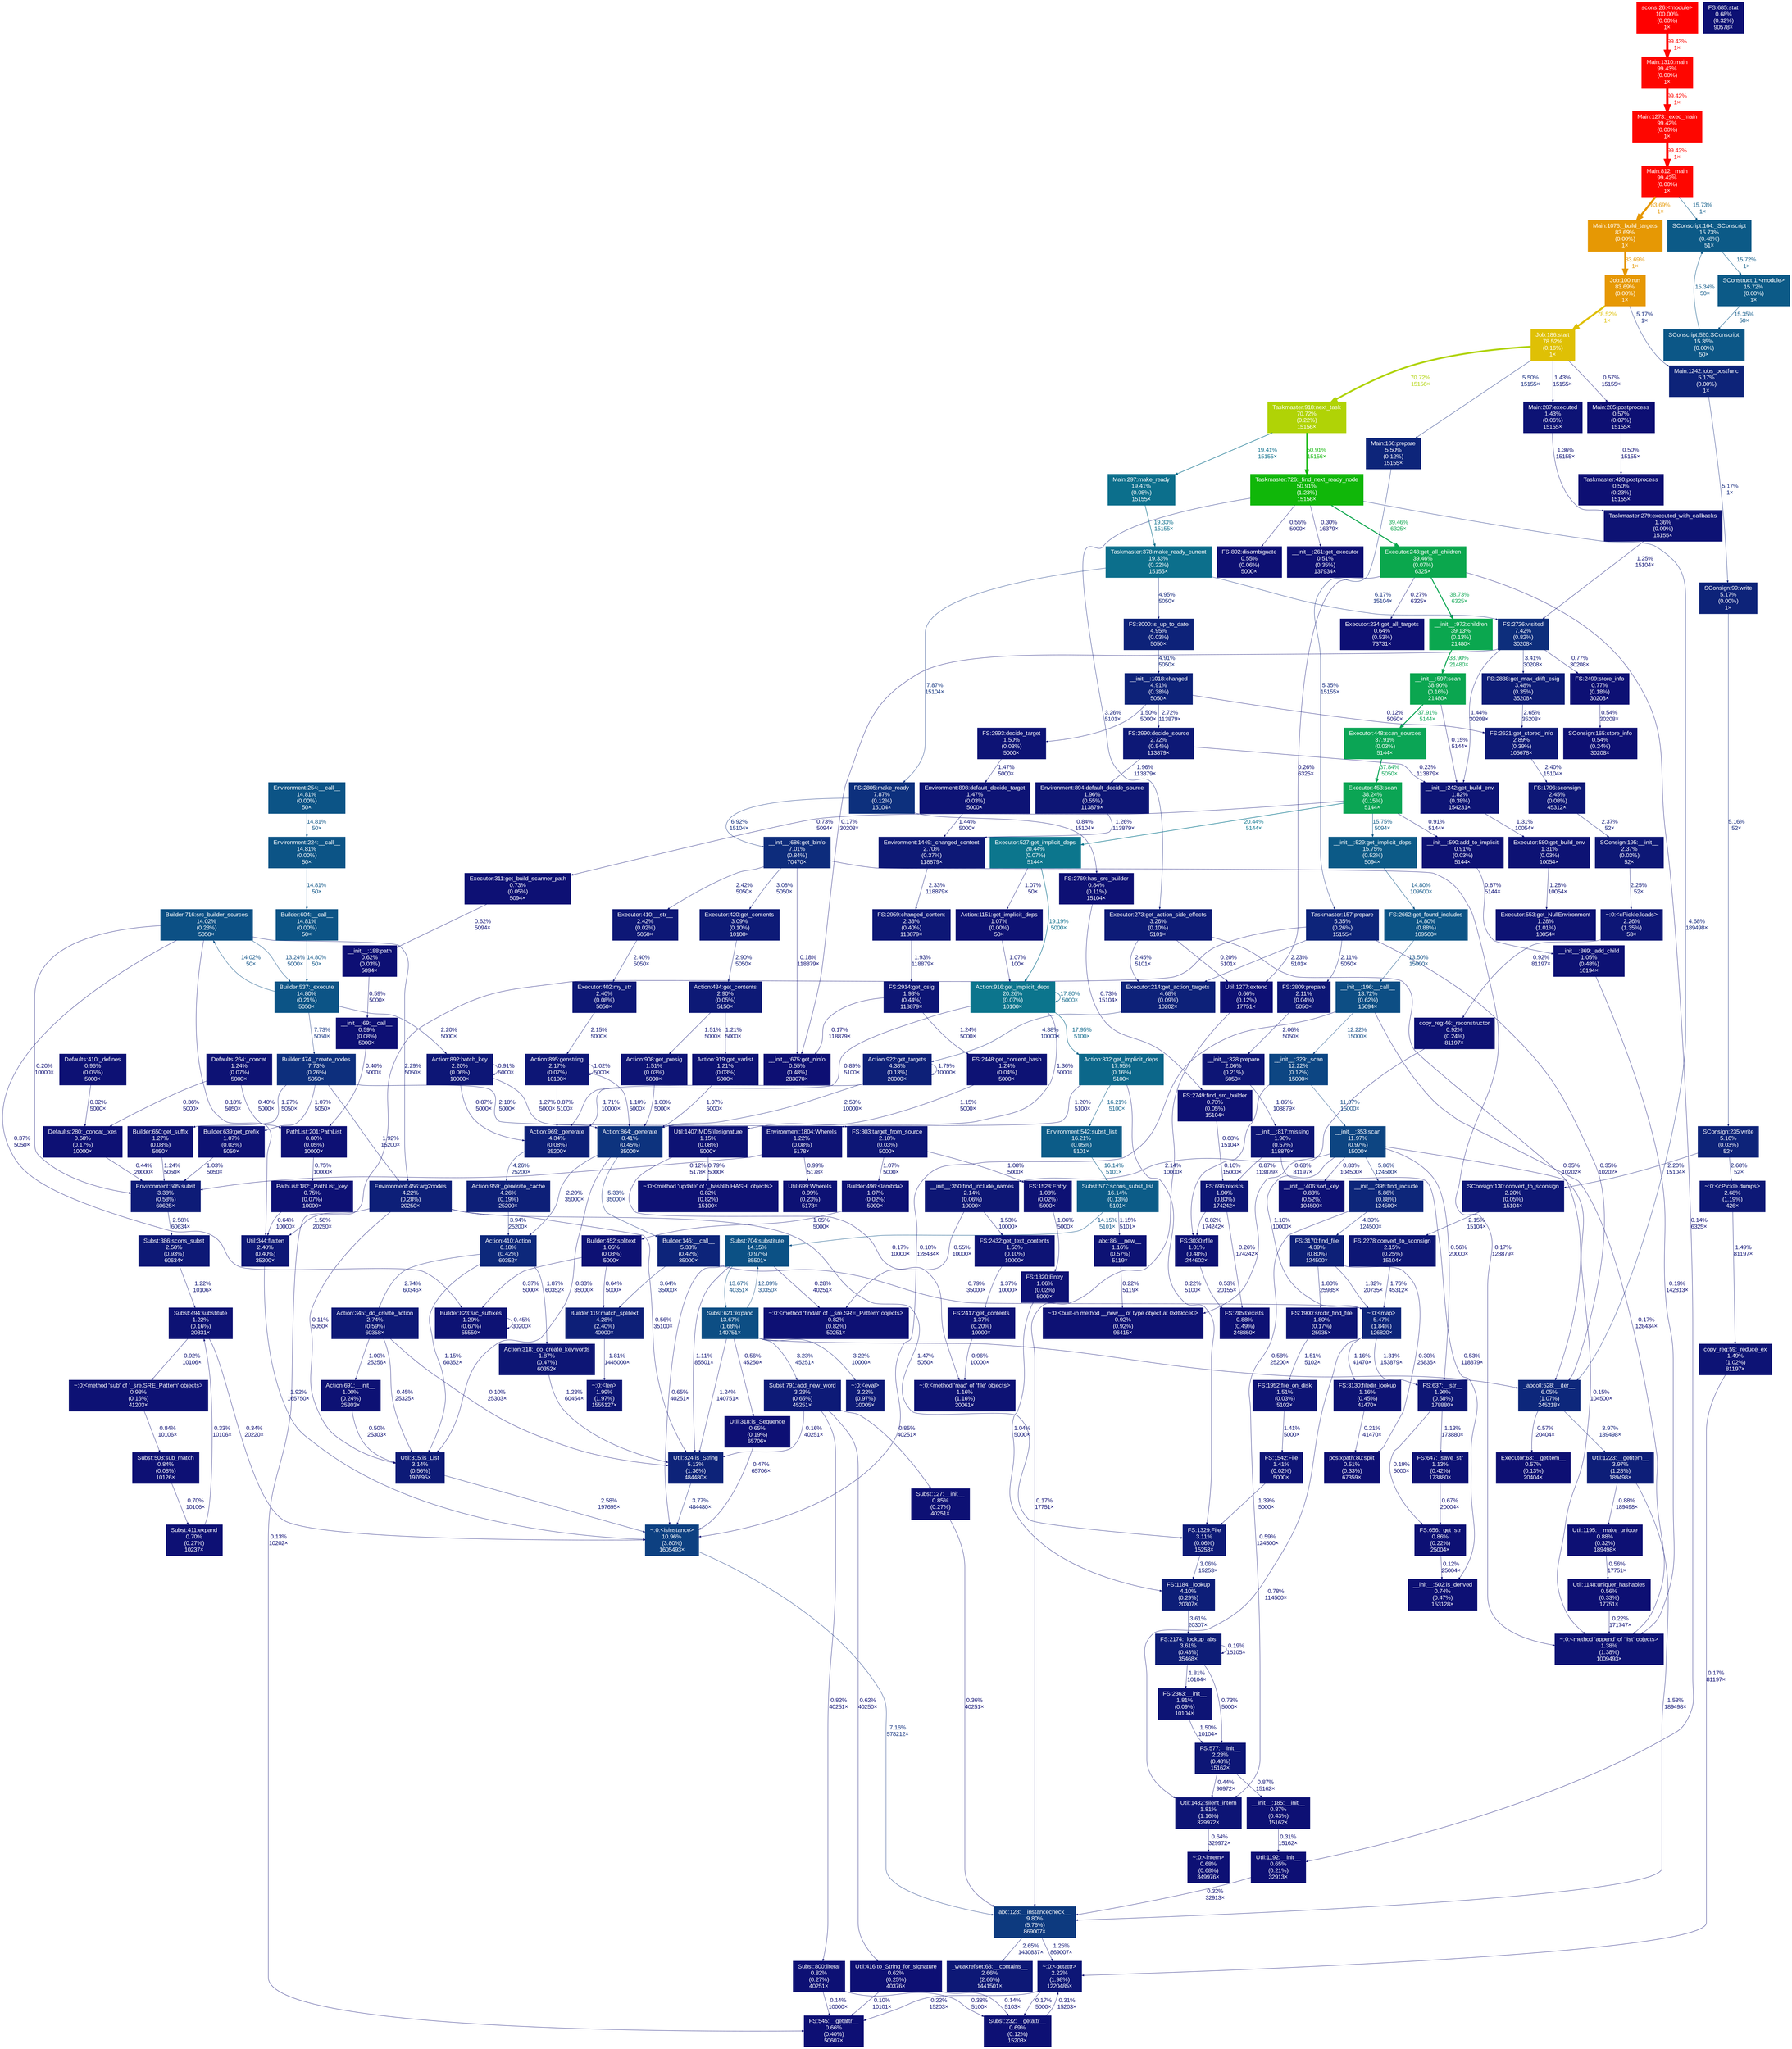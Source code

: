 digraph {
	graph [ranksep=0.25, fontname=Arial, nodesep=0.125];
	node [fontname=Arial, style=filled, height=0, width=0, shape=box, fontcolor=white];
	edge [fontname=Arial];
	0 [color="#0d1c77", fontcolor="#ffffff", fontsize="10.00", label="FS:2174:_lookup_abs\n3.61%\n(0.43%)\n35468×"];
	0 -> 0 [color="#0d0e73", label="0.19%\n15105×", arrowsize="0.35", fontsize="10.00", fontcolor="#0d0e73", labeldistance="0.50", penwidth="0.50"];
	0 -> 1143 [color="#0d1475", label="1.81%\n10104×", arrowsize="0.35", fontsize="10.00", fontcolor="#0d1475", labeldistance="0.50", penwidth="0.50"];
	0 -> 478 [color="#0d1074", label="0.73%\n5000×", arrowsize="0.35", fontsize="10.00", fontcolor="#0d1074", labeldistance="0.50", penwidth="0.50"];
	1 [color="#0d1e78", fontcolor="#ffffff", fontsize="10.00", label="FS:1184:_lookup\n4.10%\n(0.29%)\n20307×"];
	1 -> 0 [color="#0d1c77", label="3.61%\n20307×", arrowsize="0.35", fontsize="10.00", fontcolor="#0d1c77", labeldistance="0.50", penwidth="0.50"];
	3 [color="#10b709", fontcolor="#ffffff", fontsize="10.00", label="Taskmaster:726:_find_next_ready_node\n50.91%\n(1.23%)\n15156×"];
	3 -> 453 [color="#0d2179", label="4.68%\n189498×", arrowsize="0.35", fontsize="10.00", fontcolor="#0d2179", labeldistance="0.50", penwidth="0.50"];
	3 -> 263 [color="#0d0f73", label="0.55%\n5000×", arrowsize="0.35", fontsize="10.00", fontcolor="#0d0f73", labeldistance="0.50", penwidth="0.50"];
	3 -> 809 [color="#0ba74d", label="39.46%\n6325×", arrowsize="0.63", fontsize="10.00", fontcolor="#0ba74d", labeldistance="1.58", penwidth="1.58"];
	3 -> 211 [color="#0d0e73", label="0.30%\n16379×", arrowsize="0.35", fontsize="10.00", fontcolor="#0d0e73", labeldistance="0.50", penwidth="0.50"];
	3 -> 414 [color="#0d1b77", label="3.26%\n5101×", arrowsize="0.35", fontsize="10.00", fontcolor="#0d1b77", labeldistance="0.50", penwidth="0.50"];
	8 [color="#0d1174", fontcolor="#ffffff", fontsize="10.00", label="Util:699:WhereIs\n0.99%\n(0.23%)\n5178×"];
	9 [color="#0d1274", fontcolor="#ffffff", fontsize="10.00", label="Environment:1804:WhereIs\n1.22%\n(0.08%)\n5178×"];
	9 -> 8 [color="#0d1174", label="0.99%\n5178×", arrowsize="0.35", fontsize="10.00", fontcolor="#0d1174", labeldistance="0.50", penwidth="0.50"];
	9 -> 280 [color="#0d0d73", label="0.12%\n5178×", arrowsize="0.35", fontsize="10.00", fontcolor="#0d0d73", labeldistance="0.50", penwidth="0.50"];
	14 [color="#0d1676", fontcolor="#ffffff", fontsize="10.00", label="Action:892:batch_key\n2.20%\n(0.06%)\n10000×"];
	14 -> 715 [color="#0d1274", label="1.27%\n5000×", arrowsize="0.35", fontsize="10.00", fontcolor="#0d1274", labeldistance="0.50", penwidth="0.50"];
	14 -> 14 [color="#0d1074", label="0.91%\n5000×", arrowsize="0.35", fontsize="10.00", fontcolor="#0d1074", labeldistance="0.50", penwidth="0.50"];
	14 -> 271 [color="#0d1074", label="0.87%\n5000×", arrowsize="0.35", fontsize="10.00", fontcolor="#0d1074", labeldistance="0.50", penwidth="0.50"];
	15 [color="#0c5486", fontcolor="#ffffff", fontsize="10.00", label="Builder:537:_execute\n14.80%\n(0.21%)\n5050×"];
	15 -> 14 [color="#0d1676", label="2.20%\n5000×", arrowsize="0.35", fontsize="10.00", fontcolor="#0d1676", labeldistance="0.50", penwidth="0.50"];
	15 -> 17 [color="#0d2f7d", label="7.73%\n5050×", arrowsize="0.35", fontsize="10.00", fontcolor="#0d2f7d", labeldistance="0.50", penwidth="0.50"];
	15 -> 183 [color="#0c5085", label="14.02%\n50×", arrowsize="0.37", fontsize="10.00", fontcolor="#0c5085", labeldistance="0.56", penwidth="0.56"];
	17 [color="#0d2f7d", fontcolor="#ffffff", fontsize="10.00", label="Builder:474:_create_nodes\n7.73%\n(0.26%)\n5050×"];
	17 -> 289 [color="#0d1575", label="1.92%\n15200×", arrowsize="0.35", fontsize="10.00", fontcolor="#0d1575", labeldistance="0.50", penwidth="0.50"];
	17 -> 286 [color="#0d1174", label="1.07%\n5050×", arrowsize="0.35", fontsize="10.00", fontcolor="#0d1174", labeldistance="0.50", penwidth="0.50"];
	17 -> 124 [color="#0d1676", label="2.18%\n5000×", arrowsize="0.35", fontsize="10.00", fontcolor="#0d1676", labeldistance="0.50", penwidth="0.50"];
	17 -> 221 [color="#0d1274", label="1.27%\n5050×", arrowsize="0.35", fontsize="10.00", fontcolor="#0d1274", labeldistance="0.50", penwidth="0.50"];
	25 [color="#0d4e84", fontcolor="#ffffff", fontsize="10.00", label="Subst:621:expand\n13.67%\n(1.68%)\n140751×"];
	25 -> 384 [color="#0d1274", label="1.24%\n140751×", arrowsize="0.35", fontsize="10.00", fontcolor="#0d1274", labeldistance="0.50", penwidth="0.50"];
	25 -> 453 [color="#0d0f73", label="0.58%\n25200×", arrowsize="0.35", fontsize="10.00", fontcolor="#0d0f73", labeldistance="0.50", penwidth="0.50"];
	25 -> 396 [color="#0d4682", label="12.09%\n30350×", arrowsize="0.35", fontsize="10.00", fontcolor="#0d4682", labeldistance="0.50", penwidth="0.50"];
	25 -> 249 [color="#0d1a77", label="3.23%\n45251×", arrowsize="0.35", fontsize="10.00", fontcolor="#0d1a77", labeldistance="0.50", penwidth="0.50"];
	25 -> 474 [color="#0d1a77", label="3.22%\n10000×", arrowsize="0.35", fontsize="10.00", fontcolor="#0d1a77", labeldistance="0.50", penwidth="0.50"];
	25 -> 382 [color="#0d0f73", label="0.56%\n45250×", arrowsize="0.35", fontsize="10.00", fontcolor="#0d0f73", labeldistance="0.50", penwidth="0.50"];
	30 [color="#0d247a", fontcolor="#ffffff", fontsize="10.00", label="Taskmaster:157:prepare\n5.35%\n(0.26%)\n15155×"];
	30 -> 453 [color="#0d0e73", label="0.35%\n10202×", arrowsize="0.35", fontsize="10.00", fontcolor="#0d0e73", labeldistance="0.50", penwidth="0.50"];
	30 -> 240 [color="#0d0d73", label="0.13%\n10202×", arrowsize="0.35", fontsize="10.00", fontcolor="#0d0d73", labeldistance="0.50", penwidth="0.50"];
	30 -> 894 [color="#0d1676", label="2.23%\n5101×", arrowsize="0.35", fontsize="10.00", fontcolor="#0d1676", labeldistance="0.50", penwidth="0.50"];
	30 -> 784 [color="#0d1675", label="2.11%\n5050×", arrowsize="0.35", fontsize="10.00", fontcolor="#0d1675", labeldistance="0.50", penwidth="0.50"];
	31 [color="#0d257a", fontcolor="#ffffff", fontsize="10.00", label="Main:166:prepare\n5.50%\n(0.12%)\n15155×"];
	31 -> 30 [color="#0d247a", label="5.35%\n15155×", arrowsize="0.35", fontsize="10.00", fontcolor="#0d247a", labeldistance="0.50", penwidth="0.50"];
	66 [color="#0c768d", fontcolor="#ffffff", fontsize="10.00", label="Executor:527:get_implicit_deps\n20.44%\n(0.07%)\n5144×"];
	66 -> 741 [color="#0c6e8c", label="19.19%\n5000×", arrowsize="0.44", fontsize="10.00", fontcolor="#0c6e8c", labeldistance="0.77", penwidth="0.77"];
	66 -> 666 [color="#0d1174", label="1.07%\n50×", arrowsize="0.35", fontsize="10.00", fontcolor="#0d1174", labeldistance="0.50", penwidth="0.50"];
	74 [color="#fe0600", fontcolor="#ffffff", fontsize="10.00", label="Main:812:_main\n99.42%\n(0.00%)\n1×"];
	74 -> 148 [color="#0c5a87", label="15.73%\n1×", arrowsize="0.40", fontsize="10.00", fontcolor="#0c5a87", labeldistance="0.63", penwidth="0.63"];
	74 -> 543 [color="#e69804", label="83.69%\n1×", arrowsize="0.91", fontsize="10.00", fontcolor="#e69804", labeldistance="3.35", penwidth="3.35"];
	110 [color="#fe0600", fontcolor="#ffffff", fontsize="10.00", label="Main:1310:main\n99.43%\n(0.00%)\n1×"];
	110 -> 398 [color="#fe0600", label="99.42%\n1×", arrowsize="1.00", fontsize="10.00", fontcolor="#fe0600", labeldistance="3.98", penwidth="3.98"];
	118 [color="#0d2c7c", fontcolor="#ffffff", fontsize="10.00", label="__init__:686:get_binfo\n7.01%\n(0.84%)\n70470×"];
	118 -> 329 [color="#0d1776", label="2.42%\n5050×", arrowsize="0.35", fontsize="10.00", fontcolor="#0d1776", labeldistance="0.50", penwidth="0.50"];
	118 -> 313 [color="#0d0d73", label="0.18%\n118879×", arrowsize="0.35", fontsize="10.00", fontcolor="#0d0d73", labeldistance="0.50", penwidth="0.50"];
	118 -> 1519 [color="#0d0d73", label="0.17%\n128879×", arrowsize="0.35", fontsize="10.00", fontcolor="#0d0d73", labeldistance="0.50", penwidth="0.50"];
	118 -> 437 [color="#0d1a77", label="3.08%\n5050×", arrowsize="0.35", fontsize="10.00", fontcolor="#0d1a77", labeldistance="0.50", penwidth="0.50"];
	123 [color="#0d1174", fontcolor="#ffffff", fontsize="10.00", label="Builder:496:<lambda>\n1.07%\n(0.02%)\n5000×"];
	123 -> 1206 [color="#0d1174", label="1.05%\n5000×", arrowsize="0.35", fontsize="10.00", fontcolor="#0d1174", labeldistance="0.50", penwidth="0.50"];
	124 [color="#0d1676", fontcolor="#ffffff", fontsize="10.00", label="FS:803:target_from_source\n2.18%\n(0.03%)\n5000×"];
	124 -> 192 [color="#0d1174", label="1.08%\n5000×", arrowsize="0.35", fontsize="10.00", fontcolor="#0d1174", labeldistance="0.50", penwidth="0.50"];
	124 -> 123 [color="#0d1174", label="1.07%\n5000×", arrowsize="0.35", fontsize="10.00", fontcolor="#0d1174", labeldistance="0.50", penwidth="0.50"];
	131 [color="#0d1274", fontcolor="#ffffff", fontsize="10.00", label="Builder:823:src_suffixes\n1.29%\n(0.67%)\n55550×"];
	131 -> 131 [color="#0d0f73", label="0.45%\n30200×", arrowsize="0.35", fontsize="10.00", fontcolor="#0d0f73", labeldistance="0.50", penwidth="0.50"];
	134 [color="#0d0f74", fontcolor="#ffffff", fontsize="10.00", label="__init__:188:path\n0.62%\n(0.03%)\n5094×"];
	134 -> 1054 [color="#0d0f74", label="0.59%\n5000×", arrowsize="0.35", fontsize="10.00", fontcolor="#0d0f74", labeldistance="0.50", penwidth="0.50"];
	135 [color="#0d1074", fontcolor="#ffffff", fontsize="10.00", label="Executor:311:get_build_scanner_path\n0.73%\n(0.05%)\n5094×"];
	135 -> 134 [color="#0d0f74", label="0.62%\n5094×", arrowsize="0.35", fontsize="10.00", fontcolor="#0d0f74", labeldistance="0.50", penwidth="0.50"];
	137 [color="#0d4e84", fontcolor="#ffffff", fontsize="10.00", label="__init__:196:__call__\n13.72%\n(0.62%)\n15094×"];
	137 -> 517 [color="#0d4683", label="12.22%\n15000×", arrowsize="0.35", fontsize="10.00", fontcolor="#0d4683", labeldistance="0.50", penwidth="0.50"];
	137 -> 1519 [color="#0d0d73", label="0.17%\n128434×", arrowsize="0.35", fontsize="10.00", fontcolor="#0d0d73", labeldistance="0.50", penwidth="0.50"];
	137 -> 377 [color="#0d0e73", label="0.18%\n128434×", arrowsize="0.35", fontsize="10.00", fontcolor="#0d0e73", labeldistance="0.50", penwidth="0.50"];
	138 [color="#0d1776", fontcolor="#ffffff", fontsize="10.00", label="FS:2959:changed_content\n2.33%\n(0.40%)\n118879×"];
	138 -> 934 [color="#0d1575", label="1.93%\n118879×", arrowsize="0.35", fontsize="10.00", fontcolor="#0d1575", labeldistance="0.50", penwidth="0.50"];
	139 [color="#0d1876", fontcolor="#ffffff", fontsize="10.00", label="Environment:1449:_changed_content\n2.70%\n(0.37%)\n118879×"];
	139 -> 138 [color="#0d1776", label="2.33%\n118879×", arrowsize="0.35", fontsize="10.00", fontcolor="#0d1776", labeldistance="0.50", penwidth="0.50"];
	148 [color="#0c5a87", fontcolor="#ffffff", fontsize="10.00", label="SConscript:164:_SConscript\n15.73%\n(0.48%)\n51×"];
	148 -> 609 [color="#0c5a87", label="15.72%\n1×", arrowsize="0.40", fontsize="10.00", fontcolor="#0c5a87", labeldistance="0.63", penwidth="0.63"];
	169 [color="#0ba650", fontcolor="#ffffff", fontsize="10.00", label="__init__:597:scan\n38.90%\n(0.16%)\n21480×"];
	169 -> 214 [color="#0d0d73", label="0.15%\n5144×", arrowsize="0.35", fontsize="10.00", fontcolor="#0d0d73", labeldistance="0.50", penwidth="0.50"];
	169 -> 1194 [color="#0ba555", label="37.91%\n5144×", arrowsize="0.62", fontsize="10.00", fontcolor="#0ba555", labeldistance="1.52", penwidth="1.52"];
	170 [color="#0c6f8c", fontcolor="#ffffff", fontsize="10.00", label="Taskmaster:378:make_ready_current\n19.33%\n(0.22%)\n15155×"];
	170 -> 171 [color="#0d287b", label="6.17%\n15104×", arrowsize="0.35", fontsize="10.00", fontcolor="#0d287b", labeldistance="0.50", penwidth="0.50"];
	170 -> 748 [color="#0d307d", label="7.87%\n15104×", arrowsize="0.35", fontsize="10.00", fontcolor="#0d307d", labeldistance="0.50", penwidth="0.50"];
	170 -> 829 [color="#0d2279", label="4.95%\n5050×", arrowsize="0.35", fontsize="10.00", fontcolor="#0d2279", labeldistance="0.50", penwidth="0.50"];
	171 [color="#0d2e7c", fontcolor="#ffffff", fontsize="10.00", label="FS:2726:visited\n7.42%\n(0.82%)\n30208×"];
	171 -> 644 [color="#0d1b77", label="3.41%\n30208×", arrowsize="0.35", fontsize="10.00", fontcolor="#0d1b77", labeldistance="0.50", penwidth="0.50"];
	171 -> 679 [color="#0d1074", label="0.77%\n30208×", arrowsize="0.35", fontsize="10.00", fontcolor="#0d1074", labeldistance="0.50", penwidth="0.50"];
	171 -> 214 [color="#0d1375", label="1.44%\n30208×", arrowsize="0.35", fontsize="10.00", fontcolor="#0d1375", labeldistance="0.50", penwidth="0.50"];
	171 -> 313 [color="#0d0d73", label="0.17%\n30208×", arrowsize="0.35", fontsize="10.00", fontcolor="#0d0d73", labeldistance="0.50", penwidth="0.50"];
	174 [color="#0d1074", fontcolor="#ffffff", fontsize="10.00", label="__init__:502:is_derived\n0.74%\n(0.47%)\n153128×"];
	175 [color="#0d2279", fontcolor="#ffffff", fontsize="10.00", label="__init__:1018:changed\n4.91%\n(0.38%)\n5050×"];
	175 -> 407 [color="#0d0d73", label="0.12%\n5050×", arrowsize="0.35", fontsize="10.00", fontcolor="#0d0d73", labeldistance="0.50", penwidth="0.50"];
	175 -> 250 [color="#0d1375", label="1.50%\n5000×", arrowsize="0.35", fontsize="10.00", fontcolor="#0d1375", labeldistance="0.50", penwidth="0.50"];
	175 -> 251 [color="#0d1876", label="2.72%\n113879×", arrowsize="0.35", fontsize="10.00", fontcolor="#0d1876", labeldistance="0.50", penwidth="0.50"];
	176 [color="#0d1375", fontcolor="#ffffff", fontsize="10.00", label="Main:207:executed\n1.43%\n(0.06%)\n15155×"];
	176 -> 760 [color="#0d1274", label="1.36%\n15155×", arrowsize="0.35", fontsize="10.00", fontcolor="#0d1274", labeldistance="0.50", penwidth="0.50"];
	183 [color="#0c5085", fontcolor="#ffffff", fontsize="10.00", label="Builder:716:src_builder_sources\n14.02%\n(0.28%)\n5050×"];
	183 -> 289 [color="#0d1676", label="2.29%\n5050×", arrowsize="0.35", fontsize="10.00", fontcolor="#0d1676", labeldistance="0.50", penwidth="0.50"];
	183 -> 131 [color="#0d0e73", label="0.37%\n5050×", arrowsize="0.35", fontsize="10.00", fontcolor="#0d0e73", labeldistance="0.50", penwidth="0.50"];
	183 -> 392 [color="#0d0d73", label="0.18%\n5050×", arrowsize="0.35", fontsize="10.00", fontcolor="#0d0d73", labeldistance="0.50", penwidth="0.50"];
	183 -> 15 [color="#0d4c84", label="13.24%\n5000×", arrowsize="0.36", fontsize="10.00", fontcolor="#0d4c84", labeldistance="0.53", penwidth="0.53"];
	183 -> 280 [color="#0d0e73", label="0.20%\n10000×", arrowsize="0.35", fontsize="10.00", fontcolor="#0d0e73", labeldistance="0.50", penwidth="0.50"];
	184 [color="#0ba74f", fontcolor="#ffffff", fontsize="10.00", label="__init__:972:children\n39.13%\n(0.13%)\n21480×"];
	184 -> 169 [color="#0ba650", label="38.90%\n21480×", arrowsize="0.62", fontsize="10.00", fontcolor="#0ba650", labeldistance="1.56", penwidth="1.56"];
	189 [color="#0d1375", fontcolor="#ffffff", fontsize="10.00", label="FS:1542:File\n1.41%\n(0.02%)\n5000×"];
	189 -> 813 [color="#0d1375", label="1.39%\n5000×", arrowsize="0.35", fontsize="10.00", fontcolor="#0d1375", labeldistance="0.50", penwidth="0.50"];
	190 [color="#0d1375", fontcolor="#ffffff", fontsize="10.00", label="FS:1952:file_on_disk\n1.51%\n(0.03%)\n5102×"];
	190 -> 189 [color="#0d1375", label="1.41%\n5000×", arrowsize="0.35", fontsize="10.00", fontcolor="#0d1375", labeldistance="0.50", penwidth="0.50"];
	191 [color="#0d1174", fontcolor="#ffffff", fontsize="10.00", label="FS:1320:Entry\n1.06%\n(0.02%)\n5000×"];
	191 -> 1 [color="#0d1174", label="1.04%\n5000×", arrowsize="0.35", fontsize="10.00", fontcolor="#0d1174", labeldistance="0.50", penwidth="0.50"];
	192 [color="#0d1174", fontcolor="#ffffff", fontsize="10.00", label="FS:1528:Entry\n1.08%\n(0.02%)\n5000×"];
	192 -> 191 [color="#0d1174", label="1.06%\n5000×", arrowsize="0.35", fontsize="10.00", fontcolor="#0d1174", labeldistance="0.50", penwidth="0.50"];
	199 [color="#0d4582", fontcolor="#ffffff", fontsize="10.00", label="__init__:353:scan\n11.97%\n(0.97%)\n15000×"];
	199 -> 320 [color="#0d1074", label="0.83%\n104500×", arrowsize="0.35", fontsize="10.00", fontcolor="#0d1074", labeldistance="0.50", penwidth="0.50"];
	199 -> 903 [color="#0d1675", label="2.14%\n10000×", arrowsize="0.35", fontsize="10.00", fontcolor="#0d1675", labeldistance="0.50", penwidth="0.50"];
	199 -> 587 [color="#0d0f73", label="0.56%\n20000×", arrowsize="0.35", fontsize="10.00", fontcolor="#0d0f73", labeldistance="0.50", penwidth="0.50"];
	199 -> 1519 [color="#0d0d73", label="0.15%\n104500×", arrowsize="0.35", fontsize="10.00", fontcolor="#0d0d73", labeldistance="0.50", penwidth="0.50"];
	199 -> 1362 [color="#0d267a", label="5.86%\n124500×", arrowsize="0.35", fontsize="10.00", fontcolor="#0d267a", labeldistance="0.50", penwidth="0.50"];
	199 -> 281 [color="#0d1174", label="1.10%\n10000×", arrowsize="0.35", fontsize="10.00", fontcolor="#0d1174", labeldistance="0.50", penwidth="0.50"];
	211 [color="#0d0f73", fontcolor="#ffffff", fontsize="10.00", label="__init__:261:get_executor\n0.51%\n(0.35%)\n137934×"];
	213 [color="#b0d306", fontcolor="#ffffff", fontsize="10.00", label="Taskmaster:918:next_task\n70.72%\n(0.22%)\n15156×"];
	213 -> 3 [color="#10b709", label="50.91%\n15156×", arrowsize="0.71", fontsize="10.00", fontcolor="#10b709", labeldistance="2.04", penwidth="2.04"];
	213 -> 1401 [color="#0c6f8c", label="19.41%\n15155×", arrowsize="0.44", fontsize="10.00", fontcolor="#0c6f8c", labeldistance="0.78", penwidth="0.78"];
	214 [color="#0d1475", fontcolor="#ffffff", fontsize="10.00", label="__init__:242:get_build_env\n1.82%\n(0.38%)\n154231×"];
	214 -> 737 [color="#0d1274", label="1.31%\n10054×", arrowsize="0.35", fontsize="10.00", fontcolor="#0d1274", labeldistance="0.50", penwidth="0.50"];
	219 [color="#0d1274", fontcolor="#ffffff", fontsize="10.00", label="Action:919:get_varlist\n1.21%\n(0.03%)\n5000×"];
	219 -> 715 [color="#0d1174", label="1.07%\n5000×", arrowsize="0.35", fontsize="10.00", fontcolor="#0d1174", labeldistance="0.50", penwidth="0.50"];
	220 [color="#0d1976", fontcolor="#ffffff", fontsize="10.00", label="Action:434:get_contents\n2.90%\n(0.05%)\n5150×"];
	220 -> 1252 [color="#0d1375", label="1.51%\n5000×", arrowsize="0.35", fontsize="10.00", fontcolor="#0d1375", labeldistance="0.50", penwidth="0.50"];
	220 -> 219 [color="#0d1274", label="1.21%\n5000×", arrowsize="0.35", fontsize="10.00", fontcolor="#0d1274", labeldistance="0.50", penwidth="0.50"];
	221 [color="#0d1274", fontcolor="#ffffff", fontsize="10.00", label="Builder:650:get_suffix\n1.27%\n(0.03%)\n5050×"];
	221 -> 280 [color="#0d1274", label="1.24%\n5050×", arrowsize="0.35", fontsize="10.00", fontcolor="#0d1274", labeldistance="0.50", penwidth="0.50"];
	228 [color="#0c5486", fontcolor="#ffffff", fontsize="10.00", label="FS:2662:get_found_includes\n14.80%\n(0.88%)\n109500×"];
	228 -> 137 [color="#0d4d84", label="13.50%\n15000×", arrowsize="0.37", fontsize="10.00", fontcolor="#0d4d84", labeldistance="0.54", penwidth="0.54"];
	234 [color="#0ba554", fontcolor="#ffffff", fontsize="10.00", label="Executor:453:scan\n38.24%\n(0.15%)\n5144×"];
	234 -> 66 [color="#0c768d", label="20.44%\n5144×", arrowsize="0.45", fontsize="10.00", fontcolor="#0c768d", labeldistance="0.82", penwidth="0.82"];
	234 -> 135 [color="#0d1074", label="0.73%\n5094×", arrowsize="0.35", fontsize="10.00", fontcolor="#0d1074", labeldistance="0.50", penwidth="0.50"];
	234 -> 844 [color="#0d1174", label="0.91%\n5144×", arrowsize="0.35", fontsize="10.00", fontcolor="#0d1174", labeldistance="0.50", penwidth="0.50"];
	234 -> 667 [color="#0c5a87", label="15.75%\n5094×", arrowsize="0.40", fontsize="10.00", fontcolor="#0c5a87", labeldistance="0.63", penwidth="0.63"];
	240 [color="#0d0f74", fontcolor="#ffffff", fontsize="10.00", label="FS:545:__getattr__\n0.66%\n(0.40%)\n50607×"];
	244 [color="#0d1876", fontcolor="#ffffff", fontsize="10.00", label="Subst:386:scons_subst\n2.58%\n(0.93%)\n60634×"];
	244 -> 379 [color="#0d1274", label="1.22%\n10106×", arrowsize="0.35", fontsize="10.00", fontcolor="#0d1274", labeldistance="0.50", penwidth="0.50"];
	248 [color="#0d1074", fontcolor="#ffffff", fontsize="10.00", label="Subst:800:literal\n0.82%\n(0.27%)\n40251×"];
	248 -> 240 [color="#0d0d73", label="0.14%\n10000×", arrowsize="0.35", fontsize="10.00", fontcolor="#0d0d73", labeldistance="0.50", penwidth="0.50"];
	248 -> 454 [color="#0d0e73", label="0.38%\n5100×", arrowsize="0.35", fontsize="10.00", fontcolor="#0d0e73", labeldistance="0.50", penwidth="0.50"];
	249 [color="#0d1a77", fontcolor="#ffffff", fontsize="10.00", label="Subst:791:add_new_word\n3.23%\n(0.65%)\n45251×"];
	249 -> 384 [color="#0d0d73", label="0.16%\n40251×", arrowsize="0.35", fontsize="10.00", fontcolor="#0d0d73", labeldistance="0.50", penwidth="0.50"];
	249 -> 745 [color="#0d1074", label="0.85%\n40251×", arrowsize="0.35", fontsize="10.00", fontcolor="#0d1074", labeldistance="0.50", penwidth="0.50"];
	249 -> 299 [color="#0d0f74", label="0.62%\n40250×", arrowsize="0.35", fontsize="10.00", fontcolor="#0d0f74", labeldistance="0.50", penwidth="0.50"];
	249 -> 248 [color="#0d1074", label="0.82%\n40251×", arrowsize="0.35", fontsize="10.00", fontcolor="#0d1074", labeldistance="0.50", penwidth="0.50"];
	250 [color="#0d1375", fontcolor="#ffffff", fontsize="10.00", label="FS:2993:decide_target\n1.50%\n(0.03%)\n5000×"];
	250 -> 1023 [color="#0d1375", label="1.47%\n5000×", arrowsize="0.35", fontsize="10.00", fontcolor="#0d1375", labeldistance="0.50", penwidth="0.50"];
	251 [color="#0d1876", fontcolor="#ffffff", fontsize="10.00", label="FS:2990:decide_source\n2.72%\n(0.54%)\n113879×"];
	251 -> 1022 [color="#0d1575", label="1.96%\n113879×", arrowsize="0.35", fontsize="10.00", fontcolor="#0d1575", labeldistance="0.50", penwidth="0.50"];
	251 -> 214 [color="#0d0e73", label="0.23%\n113879×", arrowsize="0.35", fontsize="10.00", fontcolor="#0d0e73", labeldistance="0.50", penwidth="0.50"];
	253 [color="#ff0000", fontcolor="#ffffff", fontsize="10.00", label="scons:26:<module>\n100.00%\n(0.00%)\n1×"];
	253 -> 110 [color="#fe0600", label="99.43%\n1×", arrowsize="1.00", fontsize="10.00", fontcolor="#fe0600", labeldistance="3.98", penwidth="3.98"];
	263 [color="#0d0f73", fontcolor="#ffffff", fontsize="10.00", label="FS:892:disambiguate\n0.55%\n(0.06%)\n5000×"];
	270 [color="#0d1f78", fontcolor="#ffffff", fontsize="10.00", label="Action:959:_generate_cache\n4.26%\n(0.19%)\n25200×"];
	270 -> 658 [color="#0d1e78", label="3.94%\n25200×", arrowsize="0.35", fontsize="10.00", fontcolor="#0d1e78", labeldistance="0.50", penwidth="0.50"];
	271 [color="#0d1f78", fontcolor="#ffffff", fontsize="10.00", label="Action:969:_generate\n4.34%\n(0.08%)\n25200×"];
	271 -> 270 [color="#0d1f78", label="4.26%\n25200×", arrowsize="0.35", fontsize="10.00", fontcolor="#0d1f78", labeldistance="0.50", penwidth="0.50"];
	277 [color="#0d1074", fontcolor="#ffffff", fontsize="10.00", label="__init__:185:__init__\n0.87%\n(0.43%)\n15162×"];
	277 -> 431 [color="#0d0e73", label="0.31%\n15162×", arrowsize="0.35", fontsize="10.00", fontcolor="#0d0e73", labeldistance="0.50", penwidth="0.50"];
	280 [color="#0d1b77", fontcolor="#ffffff", fontsize="10.00", label="Environment:505:subst\n3.38%\n(0.58%)\n60625×"];
	280 -> 244 [color="#0d1876", label="2.58%\n60634×", arrowsize="0.35", fontsize="10.00", fontcolor="#0d1876", labeldistance="0.50", penwidth="0.50"];
	281 [color="#0d257a", fontcolor="#ffffff", fontsize="10.00", label="~:0:<map>\n5.47%\n(1.84%)\n126820×"];
	281 -> 587 [color="#0d1274", label="1.31%\n153879×", arrowsize="0.35", fontsize="10.00", fontcolor="#0d1274", labeldistance="0.50", penwidth="0.50"];
	281 -> 292 [color="#0d1274", label="1.16%\n41470×", arrowsize="0.35", fontsize="10.00", fontcolor="#0d1274", labeldistance="0.50", penwidth="0.50"];
	281 -> 456 [color="#0d1074", label="0.78%\n114500×", arrowsize="0.35", fontsize="10.00", fontcolor="#0d1074", labeldistance="0.50", penwidth="0.50"];
	286 [color="#0d1174", fontcolor="#ffffff", fontsize="10.00", label="Builder:639:get_prefix\n1.07%\n(0.03%)\n5050×"];
	286 -> 280 [color="#0d1174", label="1.03%\n5050×", arrowsize="0.35", fontsize="10.00", fontcolor="#0d1174", labeldistance="0.50", penwidth="0.50"];
	287 [color="#0d1074", fontcolor="#ffffff", fontsize="10.00", label="Defaults:280:_concat_ixes\n0.68%\n(0.17%)\n10000×"];
	287 -> 280 [color="#0d0f73", label="0.44%\n20000×", arrowsize="0.35", fontsize="10.00", fontcolor="#0d0f73", labeldistance="0.50", penwidth="0.50"];
	288 [color="#0c5787", fontcolor="#ffffff", fontsize="10.00", label="SConscript:520:SConscript\n15.35%\n(0.00%)\n50×"];
	288 -> 148 [color="#0c5787", label="15.34%\n50×", arrowsize="0.39", fontsize="10.00", fontcolor="#0c5787", labeldistance="0.61", penwidth="0.61"];
	289 [color="#0d1f78", fontcolor="#ffffff", fontsize="10.00", label="Environment:456:arg2nodes\n4.22%\n(0.28%)\n20250×"];
	289 -> 384 [color="#0d0f73", label="0.56%\n35100×", arrowsize="0.35", fontsize="10.00", fontcolor="#0d0f73", labeldistance="0.50", penwidth="0.50"];
	289 -> 392 [color="#0d1375", label="1.58%\n20250×", arrowsize="0.35", fontsize="10.00", fontcolor="#0d1375", labeldistance="0.50", penwidth="0.50"];
	289 -> 813 [color="#0d1375", label="1.47%\n5050×", arrowsize="0.35", fontsize="10.00", fontcolor="#0d1375", labeldistance="0.50", penwidth="0.50"];
	289 -> 405 [color="#0d0d73", label="0.11%\n5050×", arrowsize="0.35", fontsize="10.00", fontcolor="#0d0d73", labeldistance="0.50", penwidth="0.50"];
	292 [color="#0d1274", fontcolor="#ffffff", fontsize="10.00", label="FS:3130:filedir_lookup\n1.16%\n(0.45%)\n41470×"];
	292 -> 359 [color="#0d0e73", label="0.21%\n41470×", arrowsize="0.35", fontsize="10.00", fontcolor="#0d0e73", labeldistance="0.50", penwidth="0.50"];
	299 [color="#0d0f74", fontcolor="#ffffff", fontsize="10.00", label="Util:416:to_String_for_signature\n0.62%\n(0.25%)\n40376×"];
	299 -> 240 [color="#0d0d73", label="0.10%\n10101×", arrowsize="0.35", fontsize="10.00", fontcolor="#0d0d73", labeldistance="0.50", penwidth="0.50"];
	299 -> 454 [color="#0d0d73", label="0.14%\n5103×", arrowsize="0.35", fontsize="10.00", fontcolor="#0d0d73", labeldistance="0.50", penwidth="0.50"];
	300 [color="#dfc005", fontcolor="#ffffff", fontsize="10.00", label="Job:186:start\n78.52%\n(0.16%)\n1×"];
	300 -> 495 [color="#0d0f73", label="0.57%\n15155×", arrowsize="0.35", fontsize="10.00", fontcolor="#0d0f73", labeldistance="0.50", penwidth="0.50"];
	300 -> 176 [color="#0d1375", label="1.43%\n15155×", arrowsize="0.35", fontsize="10.00", fontcolor="#0d1375", labeldistance="0.50", penwidth="0.50"];
	300 -> 213 [color="#b0d306", label="70.72%\n15156×", arrowsize="0.84", fontsize="10.00", fontcolor="#b0d306", labeldistance="2.83", penwidth="2.83"];
	300 -> 31 [color="#0d257a", label="5.50%\n15155×", arrowsize="0.35", fontsize="10.00", fontcolor="#0d257a", labeldistance="0.50", penwidth="0.50"];
	313 [color="#0d0f73", fontcolor="#ffffff", fontsize="10.00", label="__init__:675:get_ninfo\n0.55%\n(0.48%)\n283070×"];
	318 [color="#0d1475", fontcolor="#ffffff", fontsize="10.00", label="FS:1900:srcdir_find_file\n1.80%\n(0.17%)\n25935×"];
	318 -> 190 [color="#0d1375", label="1.51%\n5102×", arrowsize="0.35", fontsize="10.00", fontcolor="#0d1375", labeldistance="0.50", penwidth="0.50"];
	320 [color="#0d1074", fontcolor="#ffffff", fontsize="10.00", label="__init__:406:sort_key\n0.83%\n(0.52%)\n104500×"];
	328 [color="#0d1776", fontcolor="#ffffff", fontsize="10.00", label="Executor:402:my_str\n2.40%\n(0.08%)\n5050×"];
	328 -> 742 [color="#0d1676", label="2.15%\n5000×", arrowsize="0.35", fontsize="10.00", fontcolor="#0d1676", labeldistance="0.50", penwidth="0.50"];
	329 [color="#0d1776", fontcolor="#ffffff", fontsize="10.00", label="Executor:410:__str__\n2.42%\n(0.02%)\n5050×"];
	329 -> 328 [color="#0d1776", label="2.40%\n5050×", arrowsize="0.35", fontsize="10.00", fontcolor="#0d1776", labeldistance="0.50", penwidth="0.50"];
	355 [color="#0d1174", fontcolor="#ffffff", fontsize="10.00", label="Action:691:__init__\n1.00%\n(0.24%)\n25303×"];
	355 -> 405 [color="#0d0f73", label="0.50%\n25303×", arrowsize="0.35", fontsize="10.00", fontcolor="#0d0f73", labeldistance="0.50", penwidth="0.50"];
	357 [color="#0d1876", fontcolor="#ffffff", fontsize="10.00", label="Action:345:_do_create_action\n2.74%\n(0.59%)\n60358×"];
	357 -> 384 [color="#0d0d73", label="0.10%\n25303×", arrowsize="0.35", fontsize="10.00", fontcolor="#0d0d73", labeldistance="0.50", penwidth="0.50"];
	357 -> 355 [color="#0d1174", label="1.00%\n25256×", arrowsize="0.35", fontsize="10.00", fontcolor="#0d1174", labeldistance="0.50", penwidth="0.50"];
	357 -> 405 [color="#0d0f73", label="0.45%\n25325×", arrowsize="0.35", fontsize="10.00", fontcolor="#0d0f73", labeldistance="0.50", penwidth="0.50"];
	359 [color="#0d0f73", fontcolor="#ffffff", fontsize="10.00", label="posixpath:80:split\n0.51%\n(0.33%)\n67359×"];
	377 [color="#0d4081", fontcolor="#ffffff", fontsize="10.00", label="~:0:<isinstance>\n10.96%\n(3.80%)\n1605493×"];
	377 -> 470 [color="#0d2d7c", label="7.16%\n578212×", arrowsize="0.35", fontsize="10.00", fontcolor="#0d2d7c", labeldistance="0.50", penwidth="0.50"];
	379 [color="#0d1274", fontcolor="#ffffff", fontsize="10.00", label="Subst:494:substitute\n1.22%\n(0.16%)\n20331×"];
	379 -> 377 [color="#0d0e73", label="0.34%\n20220×", arrowsize="0.35", fontsize="10.00", fontcolor="#0d0e73", labeldistance="0.50", penwidth="0.50"];
	379 -> 1116 [color="#0d1174", label="0.92%\n10106×", arrowsize="0.35", fontsize="10.00", fontcolor="#0d1174", labeldistance="0.50", penwidth="0.50"];
	382 [color="#0d0f74", fontcolor="#ffffff", fontsize="10.00", label="Util:318:is_Sequence\n0.65%\n(0.19%)\n65706×"];
	382 -> 377 [color="#0d0f73", label="0.47%\n65706×", arrowsize="0.35", fontsize="10.00", fontcolor="#0d0f73", labeldistance="0.50", penwidth="0.50"];
	384 [color="#0d2379", fontcolor="#ffffff", fontsize="10.00", label="Util:324:is_String\n5.13%\n(1.36%)\n484480×"];
	384 -> 377 [color="#0d1d78", label="3.77%\n484480×", arrowsize="0.35", fontsize="10.00", fontcolor="#0d1d78", labeldistance="0.50", penwidth="0.50"];
	392 [color="#0d1776", fontcolor="#ffffff", fontsize="10.00", label="Util:344:flatten\n2.40%\n(0.40%)\n35300×"];
	392 -> 377 [color="#0d1575", label="1.92%\n165750×", arrowsize="0.35", fontsize="10.00", fontcolor="#0d1575", labeldistance="0.50", penwidth="0.50"];
	396 [color="#0c5185", fontcolor="#ffffff", fontsize="10.00", label="Subst:704:substitute\n14.15%\n(0.97%)\n85501×"];
	396 -> 384 [color="#0d1174", label="1.11%\n85501×", arrowsize="0.35", fontsize="10.00", fontcolor="#0d1174", labeldistance="0.50", penwidth="0.50"];
	396 -> 25 [color="#0d4e84", label="13.67%\n40351×", arrowsize="0.37", fontsize="10.00", fontcolor="#0d4e84", labeldistance="0.55", penwidth="0.55"];
	396 -> 377 [color="#0d0f74", label="0.65%\n40251×", arrowsize="0.35", fontsize="10.00", fontcolor="#0d0f74", labeldistance="0.50", penwidth="0.50"];
	396 -> 442 [color="#0d0e73", label="0.28%\n40251×", arrowsize="0.35", fontsize="10.00", fontcolor="#0d0e73", labeldistance="0.50", penwidth="0.50"];
	397 [color="#0d1776", fontcolor="#ffffff", fontsize="10.00", label="SConsign:195:__init__\n2.37%\n(0.03%)\n52×"];
	397 -> 451 [color="#0d1676", label="2.25%\n52×", arrowsize="0.35", fontsize="10.00", fontcolor="#0d1676", labeldistance="0.50", penwidth="0.50"];
	398 [color="#fe0600", fontcolor="#ffffff", fontsize="10.00", label="Main:1273:_exec_main\n99.42%\n(0.00%)\n1×"];
	398 -> 74 [color="#fe0600", label="99.42%\n1×", arrowsize="1.00", fontsize="10.00", fontcolor="#fe0600", labeldistance="3.98", penwidth="3.98"];
	405 [color="#0d1a77", fontcolor="#ffffff", fontsize="10.00", label="Util:315:is_List\n3.14%\n(0.56%)\n197695×"];
	405 -> 377 [color="#0d1876", label="2.58%\n197695×", arrowsize="0.35", fontsize="10.00", fontcolor="#0d1876", labeldistance="0.50", penwidth="0.50"];
	407 [color="#0d1976", fontcolor="#ffffff", fontsize="10.00", label="FS:2621:get_stored_info\n2.89%\n(0.39%)\n105678×"];
	407 -> 1218 [color="#0d1776", label="2.40%\n15104×", arrowsize="0.35", fontsize="10.00", fontcolor="#0d1776", labeldistance="0.50", penwidth="0.50"];
	414 [color="#0d1b77", fontcolor="#ffffff", fontsize="10.00", label="Executor:273:get_action_side_effects\n3.26%\n(0.10%)\n5101×"];
	414 -> 1251 [color="#0d0e73", label="0.20%\n5101×", arrowsize="0.35", fontsize="10.00", fontcolor="#0d0e73", labeldistance="0.50", penwidth="0.50"];
	414 -> 453 [color="#0d0e73", label="0.35%\n10202×", arrowsize="0.35", fontsize="10.00", fontcolor="#0d0e73", labeldistance="0.50", penwidth="0.50"];
	414 -> 894 [color="#0d1776", label="2.45%\n5101×", arrowsize="0.35", fontsize="10.00", fontcolor="#0d1776", labeldistance="0.50", penwidth="0.50"];
	415 [color="#0d1676", fontcolor="#ffffff", fontsize="10.00", label="~:0:<getattr>\n2.22%\n(1.98%)\n1220485×"];
	415 -> 240 [color="#0d0e73", label="0.22%\n15203×", arrowsize="0.35", fontsize="10.00", fontcolor="#0d0e73", labeldistance="0.50", penwidth="0.50"];
	415 -> 454 [color="#0d0d73", label="0.17%\n5000×", arrowsize="0.35", fontsize="10.00", fontcolor="#0d0d73", labeldistance="0.50", penwidth="0.50"];
	428 [color="#0d1074", fontcolor="#ffffff", fontsize="10.00", label="FS:685:stat\n0.68%\n(0.32%)\n90578×"];
	429 [color="#0d0f74", fontcolor="#ffffff", fontsize="10.00", label="Executor:234:get_all_targets\n0.64%\n(0.53%)\n73731×"];
	431 [color="#0d0f74", fontcolor="#ffffff", fontsize="10.00", label="Util:1192:__init__\n0.65%\n(0.21%)\n32913×"];
	431 -> 470 [color="#0d0e73", label="0.32%\n32913×", arrowsize="0.35", fontsize="10.00", fontcolor="#0d0e73", labeldistance="0.50", penwidth="0.50"];
	433 [color="#0d1876", fontcolor="#ffffff", fontsize="10.00", label="~:0:<cPickle.dumps>\n2.68%\n(1.19%)\n426×"];
	433 -> 595 [color="#0d1375", label="1.49%\n81197×", arrowsize="0.35", fontsize="10.00", fontcolor="#0d1375", labeldistance="0.50", penwidth="0.50"];
	434 [color="#0c5c88", fontcolor="#ffffff", fontsize="10.00", label="Subst:577:scons_subst_list\n16.14%\n(0.13%)\n5101×"];
	434 -> 396 [color="#0c5185", label="14.15%\n5101×", arrowsize="0.38", fontsize="10.00", fontcolor="#0c5185", labeldistance="0.57", penwidth="0.57"];
	434 -> 467 [color="#0d1274", label="1.15%\n5101×", arrowsize="0.35", fontsize="10.00", fontcolor="#0d1274", labeldistance="0.50", penwidth="0.50"];
	436 [color="#0d1074", fontcolor="#ffffff", fontsize="10.00", label="FS:2853:exists\n0.88%\n(0.49%)\n248850×"];
	437 [color="#0d1a77", fontcolor="#ffffff", fontsize="10.00", label="Executor:420:get_contents\n3.09%\n(0.10%)\n10100×"];
	437 -> 220 [color="#0d1976", label="2.90%\n5050×", arrowsize="0.35", fontsize="10.00", fontcolor="#0d1976", labeldistance="0.50", penwidth="0.50"];
	440 [color="#0d1f78", fontcolor="#ffffff", fontsize="10.00", label="Builder:119:match_splitext\n4.28%\n(2.40%)\n40000×"];
	440 -> 615 [color="#0d1475", label="1.81%\n1445000×", arrowsize="0.35", fontsize="10.00", fontcolor="#0d1475", labeldistance="0.50", penwidth="0.50"];
	441 [color="#0d1174", fontcolor="#ffffff", fontsize="10.00", label="FS:3030:rfile\n1.01%\n(0.48%)\n244602×"];
	441 -> 436 [color="#0d0f73", label="0.53%\n20155×", arrowsize="0.35", fontsize="10.00", fontcolor="#0d0f73", labeldistance="0.50", penwidth="0.50"];
	442 [color="#0d1074", fontcolor="#ffffff", fontsize="10.00", label="~:0:<method 'findall' of '_sre.SRE_Pattern' objects>\n0.82%\n(0.82%)\n50251×"];
	446 [color="#0d1274", fontcolor="#ffffff", fontsize="10.00", label="Executor:553:get_NullEnvironment\n1.28%\n(1.01%)\n10054×"];
	447 [color="#0d1174", fontcolor="#ffffff", fontsize="10.00", label="~:0:<built-in method __new__ of type object at 0x89dce0>\n0.92%\n(0.92%)\n96415×"];
	451 [color="#0d1676", fontcolor="#ffffff", fontsize="10.00", label="~:0:<cPickle.loads>\n2.26%\n(1.35%)\n53×"];
	451 -> 1292 [color="#0d1174", label="0.92%\n81197×", arrowsize="0.35", fontsize="10.00", fontcolor="#0d1174", labeldistance="0.50", penwidth="0.50"];
	453 [color="#0d277b", fontcolor="#ffffff", fontsize="10.00", label="_abcoll:528:__iter__\n6.05%\n(1.07%)\n245218×"];
	453 -> 1051 [color="#0d1e78", label="3.97%\n189498×", arrowsize="0.35", fontsize="10.00", fontcolor="#0d1e78", labeldistance="0.50", penwidth="0.50"];
	453 -> 706 [color="#0d0f73", label="0.57%\n20404×", arrowsize="0.35", fontsize="10.00", fontcolor="#0d0f73", labeldistance="0.50", penwidth="0.50"];
	454 [color="#0d1074", fontcolor="#ffffff", fontsize="10.00", label="Subst:232:__getattr__\n0.69%\n(0.12%)\n15203×"];
	454 -> 415 [color="#0d0e73", label="0.31%\n15203×", arrowsize="0.35", fontsize="10.00", fontcolor="#0d0e73", labeldistance="0.50", penwidth="0.50"];
	456 [color="#0d1475", fontcolor="#ffffff", fontsize="10.00", label="Util:1432:silent_intern\n1.81%\n(1.16%)\n329972×"];
	456 -> 1295 [color="#0d0f74", label="0.64%\n329972×", arrowsize="0.35", fontsize="10.00", fontcolor="#0d0f74", labeldistance="0.50", penwidth="0.50"];
	461 [color="#0d1074", fontcolor="#ffffff", fontsize="10.00", label="FS:2769:has_src_builder\n0.84%\n(0.11%)\n15104×"];
	461 -> 516 [color="#0d1074", label="0.73%\n15104×", arrowsize="0.35", fontsize="10.00", fontcolor="#0d1074", labeldistance="0.50", penwidth="0.50"];
	467 [color="#0d1274", fontcolor="#ffffff", fontsize="10.00", label="abc:86:__new__\n1.16%\n(0.57%)\n5119×"];
	467 -> 447 [color="#0d0e73", label="0.22%\n5119×", arrowsize="0.35", fontsize="10.00", fontcolor="#0d0e73", labeldistance="0.50", penwidth="0.50"];
	468 [color="#0d1876", fontcolor="#ffffff", fontsize="10.00", label="_weakrefset:68:__contains__\n2.66%\n(2.66%)\n1441501×"];
	470 [color="#0d3a7f", fontcolor="#ffffff", fontsize="10.00", label="abc:128:__instancecheck__\n9.80%\n(5.76%)\n869007×"];
	470 -> 468 [color="#0d1876", label="2.65%\n1430837×", arrowsize="0.35", fontsize="10.00", fontcolor="#0d1876", labeldistance="0.50", penwidth="0.50"];
	470 -> 415 [color="#0d1274", label="1.25%\n869007×", arrowsize="0.35", fontsize="10.00", fontcolor="#0d1274", labeldistance="0.50", penwidth="0.50"];
	471 [color="#0d1174", fontcolor="#ffffff", fontsize="10.00", label="FS:647:_save_str\n1.13%\n(0.42%)\n173880×"];
	471 -> 549 [color="#0d0f74", label="0.67%\n20004×", arrowsize="0.35", fontsize="10.00", fontcolor="#0d0f74", labeldistance="0.50", penwidth="0.50"];
	472 [color="#0d0f73", fontcolor="#ffffff", fontsize="10.00", label="Util:1148:uniquer_hashables\n0.56%\n(0.33%)\n17751×"];
	472 -> 1519 [color="#0d0e73", label="0.22%\n171747×", arrowsize="0.35", fontsize="10.00", fontcolor="#0d0e73", labeldistance="0.50", penwidth="0.50"];
	473 [color="#0d2078", fontcolor="#ffffff", fontsize="10.00", label="FS:3170:find_file\n4.39%\n(0.80%)\n124500×"];
	473 -> 359 [color="#0d0e73", label="0.30%\n25835×", arrowsize="0.35", fontsize="10.00", fontcolor="#0d0e73", labeldistance="0.50", penwidth="0.50"];
	473 -> 281 [color="#0d1274", label="1.32%\n20735×", arrowsize="0.35", fontsize="10.00", fontcolor="#0d1274", labeldistance="0.50", penwidth="0.50"];
	473 -> 318 [color="#0d1475", label="1.80%\n25935×", arrowsize="0.35", fontsize="10.00", fontcolor="#0d1475", labeldistance="0.50", penwidth="0.50"];
	474 [color="#0d1a77", fontcolor="#ffffff", fontsize="10.00", label="~:0:<eval>\n3.22%\n(0.97%)\n10005×"];
	478 [color="#0d1676", fontcolor="#ffffff", fontsize="10.00", label="FS:577:__init__\n2.23%\n(0.48%)\n15162×"];
	478 -> 456 [color="#0d0f73", label="0.44%\n90972×", arrowsize="0.35", fontsize="10.00", fontcolor="#0d0f73", labeldistance="0.50", penwidth="0.50"];
	478 -> 277 [color="#0d1074", label="0.87%\n15162×", arrowsize="0.35", fontsize="10.00", fontcolor="#0d1074", labeldistance="0.50", penwidth="0.50"];
	495 [color="#0d0f73", fontcolor="#ffffff", fontsize="10.00", label="Main:285:postprocess\n0.57%\n(0.07%)\n15155×"];
	495 -> 818 [color="#0d0f73", label="0.50%\n15155×", arrowsize="0.35", fontsize="10.00", fontcolor="#0d0f73", labeldistance="0.50", penwidth="0.50"];
	501 [color="#0d1274", fontcolor="#ffffff", fontsize="10.00", label="~:0:<method 'read' of 'file' objects>\n1.16%\n(1.16%)\n20061×"];
	502 [color="#0d1275", fontcolor="#ffffff", fontsize="10.00", label="FS:2417:get_contents\n1.37%\n(0.20%)\n10000×"];
	502 -> 501 [color="#0d1174", label="0.96%\n10000×", arrowsize="0.35", fontsize="10.00", fontcolor="#0d1174", labeldistance="0.50", penwidth="0.50"];
	503 [color="#0d1274", fontcolor="#ffffff", fontsize="10.00", label="Util:1407:MD5filesignature\n1.15%\n(0.08%)\n5000×"];
	503 -> 929 [color="#0d1074", label="0.79%\n5000×", arrowsize="0.35", fontsize="10.00", fontcolor="#0d1074", labeldistance="0.50", penwidth="0.50"];
	503 -> 501 [color="#0d0d73", label="0.17%\n10000×", arrowsize="0.35", fontsize="10.00", fontcolor="#0d0d73", labeldistance="0.50", penwidth="0.50"];
	511 [color="#0d1575", fontcolor="#ffffff", fontsize="10.00", label="FS:696:rexists\n1.90%\n(0.83%)\n174242×"];
	511 -> 441 [color="#0d1074", label="0.82%\n174242×", arrowsize="0.35", fontsize="10.00", fontcolor="#0d1074", labeldistance="0.50", penwidth="0.50"];
	511 -> 436 [color="#0d0e73", label="0.26%\n174242×", arrowsize="0.35", fontsize="10.00", fontcolor="#0d0e73", labeldistance="0.50", penwidth="0.50"];
	514 [color="#0d1575", fontcolor="#ffffff", fontsize="10.00", label="__init__:817:missing\n1.98%\n(0.57%)\n118879×"];
	514 -> 174 [color="#0d0f73", label="0.53%\n118879×", arrowsize="0.35", fontsize="10.00", fontcolor="#0d0f73", labeldistance="0.50", penwidth="0.50"];
	514 -> 511 [color="#0d1074", label="0.87%\n113879×", arrowsize="0.35", fontsize="10.00", fontcolor="#0d1074", labeldistance="0.50", penwidth="0.50"];
	515 [color="#0d1274", fontcolor="#ffffff", fontsize="10.00", label="FS:2448:get_content_hash\n1.24%\n(0.04%)\n5000×"];
	515 -> 503 [color="#0d1274", label="1.15%\n5000×", arrowsize="0.35", fontsize="10.00", fontcolor="#0d1274", labeldistance="0.50", penwidth="0.50"];
	516 [color="#0d1074", fontcolor="#ffffff", fontsize="10.00", label="FS:2749:find_src_builder\n0.73%\n(0.05%)\n15104×"];
	516 -> 511 [color="#0d1074", label="0.68%\n15104×", arrowsize="0.35", fontsize="10.00", fontcolor="#0d1074", labeldistance="0.50", penwidth="0.50"];
	517 [color="#0d4683", fontcolor="#ffffff", fontsize="10.00", label="__init__:329:_scan\n12.22%\n(0.12%)\n15000×"];
	517 -> 441 [color="#0d0d73", label="0.10%\n15000×", arrowsize="0.35", fontsize="10.00", fontcolor="#0d0d73", labeldistance="0.50", penwidth="0.50"];
	517 -> 199 [color="#0d4582", label="11.97%\n15000×", arrowsize="0.35", fontsize="10.00", fontcolor="#0d4582", labeldistance="0.50", penwidth="0.50"];
	521 [color="#0d0f73", fontcolor="#ffffff", fontsize="10.00", label="SConsign:165:store_info\n0.54%\n(0.24%)\n30208×"];
	543 [color="#e69804", fontcolor="#ffffff", fontsize="10.00", label="Main:1076:_build_targets\n83.69%\n(0.00%)\n1×"];
	543 -> 951 [color="#e69804", label="83.69%\n1×", arrowsize="0.91", fontsize="10.00", fontcolor="#e69804", labeldistance="3.35", penwidth="3.35"];
	549 [color="#0d1074", fontcolor="#ffffff", fontsize="10.00", label="FS:656:_get_str\n0.86%\n(0.22%)\n25004×"];
	549 -> 174 [color="#0d0d73", label="0.12%\n25004×", arrowsize="0.35", fontsize="10.00", fontcolor="#0d0d73", labeldistance="0.50", penwidth="0.50"];
	565 [color="#0d1675", fontcolor="#ffffff", fontsize="10.00", label="FS:2278:convert_to_sconsign\n2.15%\n(0.25%)\n15104×"];
	565 -> 281 [color="#0d1475", label="1.76%\n45312×", arrowsize="0.35", fontsize="10.00", fontcolor="#0d1475", labeldistance="0.50", penwidth="0.50"];
	566 [color="#0d1074", fontcolor="#ffffff", fontsize="10.00", label="Subst:411:expand\n0.70%\n(0.27%)\n10237×"];
	566 -> 379 [color="#0d0e73", label="0.33%\n10106×", arrowsize="0.35", fontsize="10.00", fontcolor="#0d0e73", labeldistance="0.50", penwidth="0.50"];
	575 [color="#0d247a", fontcolor="#ffffff", fontsize="10.00", label="Builder:146:__call__\n5.33%\n(0.42%)\n35000×"];
	575 -> 281 [color="#0d1074", label="0.79%\n35000×", arrowsize="0.35", fontsize="10.00", fontcolor="#0d1074", labeldistance="0.50", penwidth="0.50"];
	575 -> 440 [color="#0d1c77", label="3.64%\n35000×", arrowsize="0.35", fontsize="10.00", fontcolor="#0d1c77", labeldistance="0.50", penwidth="0.50"];
	587 [color="#0d1575", fontcolor="#ffffff", fontsize="10.00", label="FS:637:__str__\n1.90%\n(0.58%)\n178880×"];
	587 -> 549 [color="#0d0e73", label="0.19%\n5000×", arrowsize="0.35", fontsize="10.00", fontcolor="#0d0e73", labeldistance="0.50", penwidth="0.50"];
	587 -> 471 [color="#0d1174", label="1.13%\n173880×", arrowsize="0.35", fontsize="10.00", fontcolor="#0d1174", labeldistance="0.50", penwidth="0.50"];
	589 [color="#0d1676", fontcolor="#ffffff", fontsize="10.00", label="SConsign:130:convert_to_sconsign\n2.20%\n(0.05%)\n15104×"];
	589 -> 565 [color="#0d1675", label="2.15%\n15104×", arrowsize="0.35", fontsize="10.00", fontcolor="#0d1675", labeldistance="0.50", penwidth="0.50"];
	590 [color="#0d2379", fontcolor="#ffffff", fontsize="10.00", label="SConsign:235:write\n5.16%\n(0.03%)\n52×"];
	590 -> 589 [color="#0d1676", label="2.20%\n15104×", arrowsize="0.35", fontsize="10.00", fontcolor="#0d1676", labeldistance="0.50", penwidth="0.50"];
	590 -> 433 [color="#0d1876", label="2.68%\n52×", arrowsize="0.35", fontsize="10.00", fontcolor="#0d1876", labeldistance="0.50", penwidth="0.50"];
	595 [color="#0d1375", fontcolor="#ffffff", fontsize="10.00", label="copy_reg:59:_reduce_ex\n1.49%\n(1.02%)\n81197×"];
	595 -> 415 [color="#0d0d73", label="0.17%\n81197×", arrowsize="0.35", fontsize="10.00", fontcolor="#0d0d73", labeldistance="0.50", penwidth="0.50"];
	609 [color="#0c5a87", fontcolor="#ffffff", fontsize="10.00", label="SConstruct:1:<module>\n15.72%\n(0.00%)\n1×"];
	609 -> 288 [color="#0c5787", label="15.35%\n50×", arrowsize="0.39", fontsize="10.00", fontcolor="#0c5787", labeldistance="0.61", penwidth="0.61"];
	612 [color="#0d2379", fontcolor="#ffffff", fontsize="10.00", label="SConsign:99:write\n5.17%\n(0.00%)\n1×"];
	612 -> 590 [color="#0d2379", label="5.16%\n52×", arrowsize="0.35", fontsize="10.00", fontcolor="#0d2379", labeldistance="0.50", penwidth="0.50"];
	615 [color="#0d1575", fontcolor="#ffffff", fontsize="10.00", label="~:0:<len>\n1.99%\n(1.97%)\n1555127×"];
	628 [color="#0d1575", fontcolor="#ffffff", fontsize="10.00", label="Action:318:_do_create_keywords\n1.87%\n(0.47%)\n60352×"];
	628 -> 384 [color="#0d1274", label="1.23%\n60454×", arrowsize="0.35", fontsize="10.00", fontcolor="#0d1274", labeldistance="0.50", penwidth="0.50"];
	644 [color="#0d1c77", fontcolor="#ffffff", fontsize="10.00", label="FS:2888:get_max_drift_csig\n3.48%\n(0.35%)\n35208×"];
	644 -> 407 [color="#0d1876", label="2.65%\n35208×", arrowsize="0.35", fontsize="10.00", fontcolor="#0d1876", labeldistance="0.50", penwidth="0.50"];
	658 [color="#0d287b", fontcolor="#ffffff", fontsize="10.00", label="Action:410:Action\n6.18%\n(0.42%)\n60352×"];
	658 -> 628 [color="#0d1575", label="1.87%\n60352×", arrowsize="0.35", fontsize="10.00", fontcolor="#0d1575", labeldistance="0.50", penwidth="0.50"];
	658 -> 405 [color="#0d1274", label="1.15%\n60352×", arrowsize="0.35", fontsize="10.00", fontcolor="#0d1274", labeldistance="0.50", penwidth="0.50"];
	658 -> 357 [color="#0d1876", label="2.74%\n60346×", arrowsize="0.35", fontsize="10.00", fontcolor="#0d1876", labeldistance="0.50", penwidth="0.50"];
	666 [color="#0d1174", fontcolor="#ffffff", fontsize="10.00", label="Action:1151:get_implicit_deps\n1.07%\n(0.00%)\n50×"];
	666 -> 741 [color="#0d1174", label="1.07%\n100×", arrowsize="0.35", fontsize="10.00", fontcolor="#0d1174", labeldistance="0.50", penwidth="0.50"];
	667 [color="#0c5a87", fontcolor="#ffffff", fontsize="10.00", label="__init__:529:get_implicit_deps\n15.75%\n(0.52%)\n5094×"];
	667 -> 228 [color="#0c5486", label="14.80%\n109500×", arrowsize="0.38", fontsize="10.00", fontcolor="#0c5486", labeldistance="0.59", penwidth="0.59"];
	679 [color="#0d1074", fontcolor="#ffffff", fontsize="10.00", label="FS:2499:store_info\n0.77%\n(0.18%)\n30208×"];
	679 -> 521 [color="#0d0f73", label="0.54%\n30208×", arrowsize="0.35", fontsize="10.00", fontcolor="#0d0f73", labeldistance="0.50", penwidth="0.50"];
	706 [color="#0d0f73", fontcolor="#ffffff", fontsize="10.00", label="Executor:63:__getitem__\n0.57%\n(0.13%)\n20404×"];
	707 [color="#0d1074", fontcolor="#ffffff", fontsize="10.00", label="Subst:503:sub_match\n0.84%\n(0.08%)\n10126×"];
	707 -> 566 [color="#0d1074", label="0.70%\n10106×", arrowsize="0.35", fontsize="10.00", fontcolor="#0d1074", labeldistance="0.50", penwidth="0.50"];
	709 [color="#0c5486", fontcolor="#ffffff", fontsize="10.00", label="Builder:604:__call__\n14.81%\n(0.00%)\n50×"];
	709 -> 15 [color="#0c5486", label="14.80%\n50×", arrowsize="0.38", fontsize="10.00", fontcolor="#0c5486", labeldistance="0.59", penwidth="0.59"];
	712 [color="#0c5486", fontcolor="#ffffff", fontsize="10.00", label="Environment:254:__call__\n14.81%\n(0.00%)\n50×"];
	712 -> 1007 [color="#0c5486", label="14.81%\n50×", arrowsize="0.38", fontsize="10.00", fontcolor="#0c5486", labeldistance="0.59", penwidth="0.59"];
	715 [color="#0d337e", fontcolor="#ffffff", fontsize="10.00", label="Action:864:_generate\n8.41%\n(0.45%)\n35000×"];
	715 -> 658 [color="#0d1676", label="2.20%\n35000×", arrowsize="0.35", fontsize="10.00", fontcolor="#0d1676", labeldistance="0.50", penwidth="0.50"];
	715 -> 405 [color="#0d0e73", label="0.33%\n35000×", arrowsize="0.35", fontsize="10.00", fontcolor="#0d0e73", labeldistance="0.50", penwidth="0.50"];
	715 -> 575 [color="#0d247a", label="5.33%\n35000×", arrowsize="0.35", fontsize="10.00", fontcolor="#0d247a", labeldistance="0.50", penwidth="0.50"];
	719 [color="#0d1074", fontcolor="#ffffff", fontsize="10.00", label="Util:1195:__make_unique\n0.88%\n(0.32%)\n189498×"];
	719 -> 472 [color="#0d0f73", label="0.56%\n17751×", arrowsize="0.35", fontsize="10.00", fontcolor="#0d0f73", labeldistance="0.50", penwidth="0.50"];
	737 [color="#0d1274", fontcolor="#ffffff", fontsize="10.00", label="Executor:580:get_build_env\n1.31%\n(0.03%)\n10054×"];
	737 -> 446 [color="#0d1274", label="1.28%\n10054×", arrowsize="0.35", fontsize="10.00", fontcolor="#0d1274", labeldistance="0.50", penwidth="0.50"];
	741 [color="#0c758d", fontcolor="#ffffff", fontsize="10.00", label="Action:916:get_implicit_deps\n20.26%\n(0.07%)\n10100×"];
	741 -> 747 [color="#0c678a", label="17.95%\n5100×", arrowsize="0.42", fontsize="10.00", fontcolor="#0c678a", labeldistance="0.72", penwidth="0.72"];
	741 -> 741 [color="#0c668a", label="17.80%\n5000×", arrowsize="0.42", fontsize="10.00", fontcolor="#0c668a", labeldistance="0.71", penwidth="0.71"];
	741 -> 715 [color="#0d1274", label="1.36%\n5000×", arrowsize="0.35", fontsize="10.00", fontcolor="#0d1274", labeldistance="0.50", penwidth="0.50"];
	741 -> 271 [color="#0d1074", label="0.89%\n5100×", arrowsize="0.35", fontsize="10.00", fontcolor="#0d1074", labeldistance="0.50", penwidth="0.50"];
	742 [color="#0d1676", fontcolor="#ffffff", fontsize="10.00", label="Action:895:genstring\n2.17%\n(0.07%)\n10100×"];
	742 -> 715 [color="#0d1174", label="1.10%\n5000×", arrowsize="0.35", fontsize="10.00", fontcolor="#0d1174", labeldistance="0.50", penwidth="0.50"];
	742 -> 742 [color="#0d1174", label="1.02%\n5000×", arrowsize="0.35", fontsize="10.00", fontcolor="#0d1174", labeldistance="0.50", penwidth="0.50"];
	742 -> 271 [color="#0d1074", label="0.87%\n5100×", arrowsize="0.35", fontsize="10.00", fontcolor="#0d1074", labeldistance="0.50", penwidth="0.50"];
	743 [color="#0d2078", fontcolor="#ffffff", fontsize="10.00", label="Action:922:get_targets\n4.38%\n(0.13%)\n20000×"];
	743 -> 743 [color="#0d1475", label="1.79%\n10000×", arrowsize="0.35", fontsize="10.00", fontcolor="#0d1475", labeldistance="0.50", penwidth="0.50"];
	743 -> 715 [color="#0d1776", label="2.53%\n10000×", arrowsize="0.35", fontsize="10.00", fontcolor="#0d1776", labeldistance="0.50", penwidth="0.50"];
	743 -> 271 [color="#0d1475", label="1.71%\n10000×", arrowsize="0.35", fontsize="10.00", fontcolor="#0d1475", labeldistance="0.50", penwidth="0.50"];
	745 [color="#0d1074", fontcolor="#ffffff", fontsize="10.00", label="Subst:127:__init__\n0.85%\n(0.27%)\n40251×"];
	745 -> 470 [color="#0d0e73", label="0.36%\n40251×", arrowsize="0.35", fontsize="10.00", fontcolor="#0d0e73", labeldistance="0.50", penwidth="0.50"];
	747 [color="#0c678a", fontcolor="#ffffff", fontsize="10.00", label="Action:832:get_implicit_deps\n17.95%\n(0.16%)\n5100×"];
	747 -> 9 [color="#0d1274", label="1.20%\n5100×", arrowsize="0.35", fontsize="10.00", fontcolor="#0d1274", labeldistance="0.50", penwidth="0.50"];
	747 -> 813 [color="#0d0e73", label="0.22%\n5100×", arrowsize="0.35", fontsize="10.00", fontcolor="#0d0e73", labeldistance="0.50", penwidth="0.50"];
	747 -> 1050 [color="#0c5c88", label="16.21%\n5100×", arrowsize="0.40", fontsize="10.00", fontcolor="#0c5c88", labeldistance="0.65", penwidth="0.65"];
	748 [color="#0d307d", fontcolor="#ffffff", fontsize="10.00", label="FS:2805:make_ready\n7.87%\n(0.12%)\n15104×"];
	748 -> 461 [color="#0d1074", label="0.84%\n15104×", arrowsize="0.35", fontsize="10.00", fontcolor="#0d1074", labeldistance="0.50", penwidth="0.50"];
	748 -> 118 [color="#0d2b7c", label="6.92%\n15104×", arrowsize="0.35", fontsize="10.00", fontcolor="#0d2b7c", labeldistance="0.50", penwidth="0.50"];
	760 [color="#0d1274", fontcolor="#ffffff", fontsize="10.00", label="Taskmaster:279:executed_with_callbacks\n1.36%\n(0.09%)\n15155×"];
	760 -> 171 [color="#0d1274", label="1.25%\n15104×", arrowsize="0.35", fontsize="10.00", fontcolor="#0d1274", labeldistance="0.50", penwidth="0.50"];
	783 [color="#0d1575", fontcolor="#ffffff", fontsize="10.00", label="__init__:328:prepare\n2.06%\n(0.21%)\n5050×"];
	783 -> 514 [color="#0d1475", label="1.85%\n108879×", arrowsize="0.35", fontsize="10.00", fontcolor="#0d1475", labeldistance="0.50", penwidth="0.50"];
	784 [color="#0d1675", fontcolor="#ffffff", fontsize="10.00", label="FS:2809:prepare\n2.11%\n(0.04%)\n5050×"];
	784 -> 783 [color="#0d1575", label="2.06%\n5050×", arrowsize="0.35", fontsize="10.00", fontcolor="#0d1575", labeldistance="0.50", penwidth="0.50"];
	809 [color="#0ba74d", fontcolor="#ffffff", fontsize="10.00", label="Executor:248:get_all_children\n39.46%\n(0.07%)\n6325×"];
	809 -> 184 [color="#0ba651", label="38.73%\n6325×", arrowsize="0.62", fontsize="10.00", fontcolor="#0ba651", labeldistance="1.55", penwidth="1.55"];
	809 -> 1251 [color="#0d0e73", label="0.26%\n6325×", arrowsize="0.35", fontsize="10.00", fontcolor="#0d0e73", labeldistance="0.50", penwidth="0.50"];
	809 -> 429 [color="#0d0e73", label="0.27%\n6325×", arrowsize="0.35", fontsize="10.00", fontcolor="#0d0e73", labeldistance="0.50", penwidth="0.50"];
	809 -> 431 [color="#0d0d73", label="0.14%\n6325×", arrowsize="0.35", fontsize="10.00", fontcolor="#0d0d73", labeldistance="0.50", penwidth="0.50"];
	813 [color="#0d1a77", fontcolor="#ffffff", fontsize="10.00", label="FS:1329:File\n3.11%\n(0.06%)\n15253×"];
	813 -> 1 [color="#0d1a77", label="3.06%\n15253×", arrowsize="0.35", fontsize="10.00", fontcolor="#0d1a77", labeldistance="0.50", penwidth="0.50"];
	818 [color="#0d0f73", fontcolor="#ffffff", fontsize="10.00", label="Taskmaster:420:postprocess\n0.50%\n(0.23%)\n15155×"];
	829 [color="#0d2279", fontcolor="#ffffff", fontsize="10.00", label="FS:3000:is_up_to_date\n4.95%\n(0.03%)\n5050×"];
	829 -> 175 [color="#0d2279", label="4.91%\n5050×", arrowsize="0.35", fontsize="10.00", fontcolor="#0d2279", labeldistance="0.50", penwidth="0.50"];
	844 [color="#0d1174", fontcolor="#ffffff", fontsize="10.00", label="__init__:590:add_to_implicit\n0.91%\n(0.03%)\n5144×"];
	844 -> 1036 [color="#0d1074", label="0.87%\n5144×", arrowsize="0.35", fontsize="10.00", fontcolor="#0d1074", labeldistance="0.50", penwidth="0.50"];
	865 [color="#0d2379", fontcolor="#ffffff", fontsize="10.00", label="Main:1242:jobs_postfunc\n5.17%\n(0.00%)\n1×"];
	865 -> 612 [color="#0d2379", label="5.17%\n1×", arrowsize="0.35", fontsize="10.00", fontcolor="#0d2379", labeldistance="0.50", penwidth="0.50"];
	894 [color="#0d2179", fontcolor="#ffffff", fontsize="10.00", label="Executor:214:get_action_targets\n4.68%\n(0.09%)\n10202×"];
	894 -> 743 [color="#0d2078", label="4.38%\n10000×", arrowsize="0.35", fontsize="10.00", fontcolor="#0d2078", labeldistance="0.50", penwidth="0.50"];
	902 [color="#0d1375", fontcolor="#ffffff", fontsize="10.00", label="FS:2432:get_text_contents\n1.53%\n(0.10%)\n10000×"];
	902 -> 502 [color="#0d1275", label="1.37%\n10000×", arrowsize="0.35", fontsize="10.00", fontcolor="#0d1275", labeldistance="0.50", penwidth="0.50"];
	903 [color="#0d1675", fontcolor="#ffffff", fontsize="10.00", label="__init__:350:find_include_names\n2.14%\n(0.06%)\n10000×"];
	903 -> 442 [color="#0d0f73", label="0.55%\n10000×", arrowsize="0.35", fontsize="10.00", fontcolor="#0d0f73", labeldistance="0.50", penwidth="0.50"];
	903 -> 902 [color="#0d1375", label="1.53%\n10000×", arrowsize="0.35", fontsize="10.00", fontcolor="#0d1375", labeldistance="0.50", penwidth="0.50"];
	929 [color="#0d1074", fontcolor="#ffffff", fontsize="10.00", label="~:0:<method 'update' of '_hashlib.HASH' objects>\n0.82%\n(0.82%)\n15100×"];
	934 [color="#0d1575", fontcolor="#ffffff", fontsize="10.00", label="FS:2914:get_csig\n1.93%\n(0.44%)\n118879×"];
	934 -> 313 [color="#0d0d73", label="0.17%\n118879×", arrowsize="0.35", fontsize="10.00", fontcolor="#0d0d73", labeldistance="0.50", penwidth="0.50"];
	934 -> 515 [color="#0d1274", label="1.24%\n5000×", arrowsize="0.35", fontsize="10.00", fontcolor="#0d1274", labeldistance="0.50", penwidth="0.50"];
	951 [color="#e69804", fontcolor="#ffffff", fontsize="10.00", label="Job:100:run\n83.69%\n(0.00%)\n1×"];
	951 -> 865 [color="#0d2379", label="5.17%\n1×", arrowsize="0.35", fontsize="10.00", fontcolor="#0d2379", labeldistance="0.50", penwidth="0.50"];
	951 -> 300 [color="#dfc005", label="78.52%\n1×", arrowsize="0.89", fontsize="10.00", fontcolor="#dfc005", labeldistance="3.14", penwidth="3.14"];
	1007 [color="#0c5486", fontcolor="#ffffff", fontsize="10.00", label="Environment:224:__call__\n14.81%\n(0.00%)\n50×"];
	1007 -> 709 [color="#0c5486", label="14.81%\n50×", arrowsize="0.38", fontsize="10.00", fontcolor="#0c5486", labeldistance="0.59", penwidth="0.59"];
	1022 [color="#0d1575", fontcolor="#ffffff", fontsize="10.00", label="Environment:894:default_decide_source\n1.96%\n(0.55%)\n113879×"];
	1022 -> 139 [color="#0d1274", label="1.26%\n113879×", arrowsize="0.35", fontsize="10.00", fontcolor="#0d1274", labeldistance="0.50", penwidth="0.50"];
	1023 [color="#0d1375", fontcolor="#ffffff", fontsize="10.00", label="Environment:898:default_decide_target\n1.47%\n(0.03%)\n5000×"];
	1023 -> 139 [color="#0d1375", label="1.44%\n5000×", arrowsize="0.35", fontsize="10.00", fontcolor="#0d1375", labeldistance="0.50", penwidth="0.50"];
	1034 [color="#0d1274", fontcolor="#ffffff", fontsize="10.00", label="Defaults:264:_concat\n1.24%\n(0.07%)\n5000×"];
	1034 -> 1400 [color="#0d0e73", label="0.40%\n5000×", arrowsize="0.35", fontsize="10.00", fontcolor="#0d0e73", labeldistance="0.50", penwidth="0.50"];
	1034 -> 287 [color="#0d0e73", label="0.36%\n5000×", arrowsize="0.35", fontsize="10.00", fontcolor="#0d0e73", labeldistance="0.50", penwidth="0.50"];
	1036 [color="#0d1174", fontcolor="#ffffff", fontsize="10.00", label="__init__:869:_add_child\n1.05%\n(0.48%)\n10194×"];
	1036 -> 1519 [color="#0d0e73", label="0.19%\n142813×", arrowsize="0.35", fontsize="10.00", fontcolor="#0d0e73", labeldistance="0.50", penwidth="0.50"];
	1050 [color="#0c5c88", fontcolor="#ffffff", fontsize="10.00", label="Environment:542:subst_list\n16.21%\n(0.05%)\n5101×"];
	1050 -> 434 [color="#0c5c88", label="16.14%\n5101×", arrowsize="0.40", fontsize="10.00", fontcolor="#0c5c88", labeldistance="0.65", penwidth="0.65"];
	1051 [color="#0d1e78", fontcolor="#ffffff", fontsize="10.00", label="Util:1223:__getitem__\n3.97%\n(1.28%)\n189498×"];
	1051 -> 470 [color="#0d1375", label="1.53%\n189498×", arrowsize="0.35", fontsize="10.00", fontcolor="#0d1375", labeldistance="0.50", penwidth="0.50"];
	1051 -> 719 [color="#0d1074", label="0.88%\n189498×", arrowsize="0.35", fontsize="10.00", fontcolor="#0d1074", labeldistance="0.50", penwidth="0.50"];
	1054 [color="#0d0f74", fontcolor="#ffffff", fontsize="10.00", label="__init__:69:__call__\n0.59%\n(0.08%)\n5000×"];
	1054 -> 1400 [color="#0d0e73", label="0.40%\n5000×", arrowsize="0.35", fontsize="10.00", fontcolor="#0d0e73", labeldistance="0.50", penwidth="0.50"];
	1091 [color="#0d1174", fontcolor="#ffffff", fontsize="10.00", label="Defaults:410:_defines\n0.96%\n(0.05%)\n5000×"];
	1091 -> 287 [color="#0d0e73", label="0.32%\n5000×", arrowsize="0.35", fontsize="10.00", fontcolor="#0d0e73", labeldistance="0.50", penwidth="0.50"];
	1107 [color="#0d1074", fontcolor="#ffffff", fontsize="10.00", label="PathList:182:_PathList_key\n0.75%\n(0.07%)\n10000×"];
	1107 -> 392 [color="#0d0f74", label="0.64%\n10000×", arrowsize="0.35", fontsize="10.00", fontcolor="#0d0f74", labeldistance="0.50", penwidth="0.50"];
	1116 [color="#0d1174", fontcolor="#ffffff", fontsize="10.00", label="~:0:<method 'sub' of '_sre.SRE_Pattern' objects>\n0.98%\n(0.16%)\n41203×"];
	1116 -> 707 [color="#0d1074", label="0.84%\n10106×", arrowsize="0.35", fontsize="10.00", fontcolor="#0d1074", labeldistance="0.50", penwidth="0.50"];
	1143 [color="#0d1475", fontcolor="#ffffff", fontsize="10.00", label="FS:2363:__init__\n1.81%\n(0.09%)\n10104×"];
	1143 -> 478 [color="#0d1375", label="1.50%\n10104×", arrowsize="0.35", fontsize="10.00", fontcolor="#0d1375", labeldistance="0.50", penwidth="0.50"];
	1194 [color="#0ba555", fontcolor="#ffffff", fontsize="10.00", label="Executor:448:scan_sources\n37.91%\n(0.03%)\n5144×"];
	1194 -> 234 [color="#0ba556", label="37.84%\n5050×", arrowsize="0.62", fontsize="10.00", fontcolor="#0ba556", labeldistance="1.51", penwidth="1.51"];
	1206 [color="#0d1174", fontcolor="#ffffff", fontsize="10.00", label="Builder:452:splitext\n1.05%\n(0.03%)\n5000×"];
	1206 -> 440 [color="#0d0f74", label="0.64%\n5000×", arrowsize="0.35", fontsize="10.00", fontcolor="#0d0f74", labeldistance="0.50", penwidth="0.50"];
	1206 -> 131 [color="#0d0e73", label="0.37%\n5000×", arrowsize="0.35", fontsize="10.00", fontcolor="#0d0e73", labeldistance="0.50", penwidth="0.50"];
	1218 [color="#0d1776", fontcolor="#ffffff", fontsize="10.00", label="FS:1796:sconsign\n2.45%\n(0.08%)\n45312×"];
	1218 -> 397 [color="#0d1776", label="2.37%\n52×", arrowsize="0.35", fontsize="10.00", fontcolor="#0d1776", labeldistance="0.50", penwidth="0.50"];
	1251 [color="#0d0f74", fontcolor="#ffffff", fontsize="10.00", label="Util:1277:extend\n0.66%\n(0.12%)\n17751×"];
	1251 -> 470 [color="#0d0d73", label="0.17%\n17751×", arrowsize="0.35", fontsize="10.00", fontcolor="#0d0d73", labeldistance="0.50", penwidth="0.50"];
	1252 [color="#0d1375", fontcolor="#ffffff", fontsize="10.00", label="Action:908:get_presig\n1.51%\n(0.03%)\n5000×"];
	1252 -> 715 [color="#0d1174", label="1.08%\n5000×", arrowsize="0.35", fontsize="10.00", fontcolor="#0d1174", labeldistance="0.50", penwidth="0.50"];
	1292 [color="#0d1174", fontcolor="#ffffff", fontsize="10.00", label="copy_reg:46:_reconstructor\n0.92%\n(0.24%)\n81197×"];
	1292 -> 447 [color="#0d1074", label="0.68%\n81197×", arrowsize="0.35", fontsize="10.00", fontcolor="#0d1074", labeldistance="0.50", penwidth="0.50"];
	1295 [color="#0d1074", fontcolor="#ffffff", fontsize="10.00", label="~:0:<intern>\n0.68%\n(0.68%)\n349976×"];
	1362 [color="#0d267a", fontcolor="#ffffff", fontsize="10.00", label="__init__:395:find_include\n5.86%\n(0.88%)\n124500×"];
	1362 -> 456 [color="#0d0f73", label="0.59%\n124500×", arrowsize="0.35", fontsize="10.00", fontcolor="#0d0f73", labeldistance="0.50", penwidth="0.50"];
	1362 -> 473 [color="#0d2078", label="4.39%\n124500×", arrowsize="0.35", fontsize="10.00", fontcolor="#0d2078", labeldistance="0.50", penwidth="0.50"];
	1400 [color="#0d1074", fontcolor="#ffffff", fontsize="10.00", label="PathList:201:PathList\n0.80%\n(0.05%)\n10000×"];
	1400 -> 1107 [color="#0d1074", label="0.75%\n10000×", arrowsize="0.35", fontsize="10.00", fontcolor="#0d1074", labeldistance="0.50", penwidth="0.50"];
	1401 [color="#0c6f8c", fontcolor="#ffffff", fontsize="10.00", label="Main:297:make_ready\n19.41%\n(0.08%)\n15155×"];
	1401 -> 170 [color="#0c6f8c", label="19.33%\n15155×", arrowsize="0.44", fontsize="10.00", fontcolor="#0c6f8c", labeldistance="0.77", penwidth="0.77"];
	1519 [color="#0d1275", fontcolor="#ffffff", fontsize="10.00", label="~:0:<method 'append' of 'list' objects>\n1.38%\n(1.38%)\n1009493×"];
}
